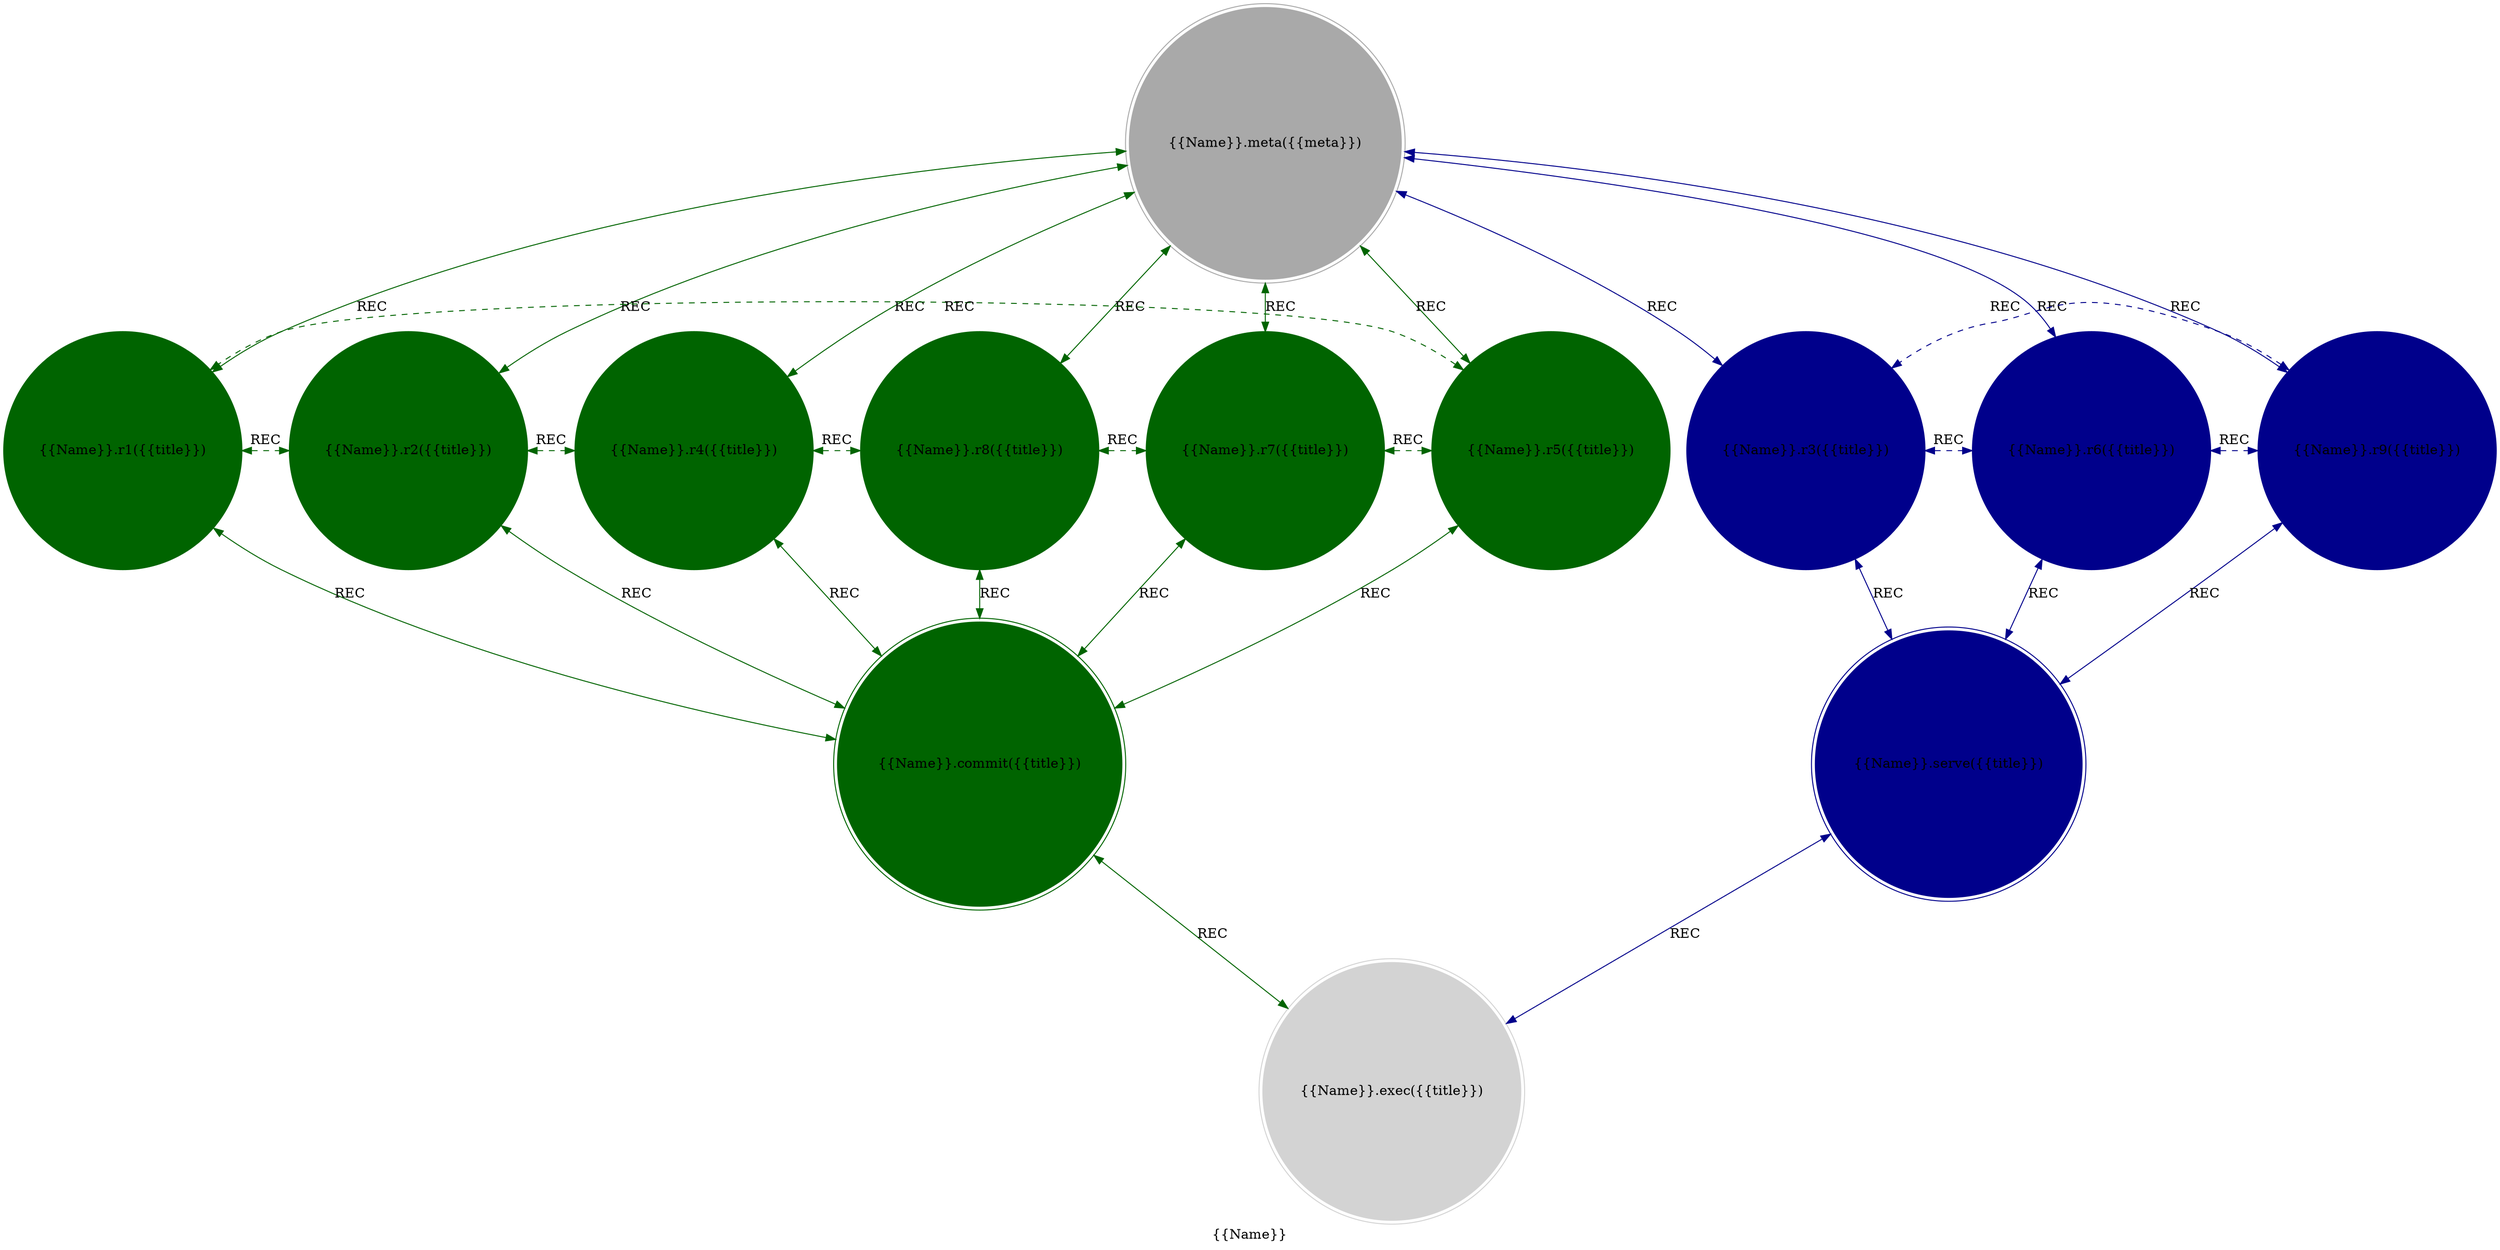 strict digraph Sparklet {
    style = filled;
    color = lightgray;
    node [shape = circle; style = filled; color = lightgreen;];
    edge [color = darkgray;];
    label = "{{Name}}";
    comment = "{{description}}";
    
    spark_0_t [label = "{{Name}}.meta({{meta}})";comment = "Abstract: {{description}}";shape = doublecircle;color = darkgray;];
    spark_1_t [label = "{{Name}}.r1({{title}})";comment = "Initiation: {{description}}";color = darkgreen;];
    spark_2_t [label = "{{Name}}.r2({{title}})";comment = "Response: {{description}}";color = darkgreen;];
    spark_4_t [label = "{{Name}}.r4({{title}})";comment = "Integration: {{description}}";color = darkgreen;];
    spark_8_t [label = "{{Name}}.r8({{title}})";comment = "Reflection: {{description}}";color = darkgreen;];
    spark_7_t [label = "{{Name}}.r7({{title}})";comment = "Consolidation: {{description}}";color = darkgreen;];
    spark_5_t [label = "{{Name}}.r5({{title}})";comment = "Propagation: {{description}}";color = darkgreen;];
    spark_3_t [label = "{{Name}}.r3({{title}})";comment = "Thesis: {{description}}";color = darkblue;];
    spark_6_t [label = "{{Name}}.r6({{title}})";comment = "Antithesis: {{description}}";color = darkblue;];
    spark_9_t [label = "{{Name}}.r9({{title}})";comment = "Synthesis: {{description}}";color = darkblue;];
    spark_d_t [label = "{{Name}}.commit({{title}})";comment = "What-How: {{description}}";shape = doublecircle;color = darkgreen;];
    spark_e_t [label = "{{Name}}.serve({{title}})";comment = "When-Where: {{description}}";shape = doublecircle;color = darkblue;];
    spark_f_t [label = "{{Name}}.exec({{title}})";comment = "Which-Closure: {{description}}";shape = doublecircle;color = lightgray;];
    
    spark_0_t -> spark_1_t [label = "REC"; comment = "{{description}}"; color = darkgreen; dir = both;];
    spark_0_t -> spark_2_t [label = "REC"; comment = "{{description}}"; color = darkgreen; dir = both;];
    spark_0_t -> spark_4_t [label = "REC"; comment = "{{description}}"; color = darkgreen; dir = both;];
    spark_0_t -> spark_8_t [label = "REC"; comment = "{{description}}"; color = darkgreen; dir = both;];
    spark_0_t -> spark_7_t [label = "REC"; comment = "{{description}}"; color = darkgreen; dir = both;];
    spark_0_t -> spark_5_t [label = "REC"; comment = "{{description}}"; color = darkgreen; dir = both;];
    
    spark_1_t -> spark_2_t [label = "REC"; comment = "{{description}}"; color = darkgreen; dir = both; style = dashed; constraint = false;];
    spark_2_t -> spark_4_t [label = "REC"; comment = "{{description}}"; color = darkgreen; dir = both; style = dashed; constraint = false;];
    spark_4_t -> spark_8_t [label = "REC"; comment = "{{description}}"; color = darkgreen; dir = both; style = dashed; constraint = false;];
    spark_8_t -> spark_7_t [label = "REC"; comment = "{{description}}"; color = darkgreen; dir = both; style = dashed; constraint = false;];
    spark_7_t -> spark_5_t [label = "REC"; comment = "{{description}}"; color = darkgreen; dir = both; style = dashed; constraint = false;];
    spark_5_t -> spark_1_t [label = "REC"; comment = "{{description}}"; color = darkgreen; dir = both; style = dashed; constraint = false;];
    
    spark_1_t -> spark_d_t [label = "REC"; comment = "{{description}}"; color = darkgreen; dir = both;];
    spark_2_t -> spark_d_t [label = "REC"; comment = "{{description}}"; color = darkgreen; dir = both;];
    spark_4_t -> spark_d_t [label = "REC"; comment = "{{description}}"; color = darkgreen; dir = both;];
    spark_8_t -> spark_d_t [label = "REC"; comment = "{{description}}"; color = darkgreen; dir = both;];
    spark_7_t -> spark_d_t [label = "REC"; comment = "{{description}}"; color = darkgreen; dir = both;];
    spark_5_t -> spark_d_t [label = "REC"; comment = "{{description}}"; color = darkgreen; dir = both;];
    
    spark_0_t -> spark_3_t [label = "REC"; comment = "{{description}}"; color = darkblue; dir = both;];
    spark_0_t -> spark_6_t [label = "REC"; comment = "{{description}}"; color = darkblue; dir = both;];
    spark_0_t -> spark_9_t [label = "REC"; comment = "{{description}}"; color = darkblue; dir = both;];
    
    spark_3_t -> spark_e_t [label = "REC"; comment = "{{description}}"; color = darkblue; dir = both;];
    spark_6_t -> spark_e_t [label = "REC"; comment = "{{description}}"; color = darkblue; dir = both;];
    spark_9_t -> spark_e_t [label = "REC"; comment = "{{description}}"; color = darkblue; dir = both;];
    
    spark_3_t -> spark_6_t [label = "REC"; comment = "{{description}}"; color = darkblue; dir = both; style = dashed; constraint = false;];
    spark_6_t -> spark_9_t [label = "REC"; comment = "{{description}}"; color = darkblue; dir = both; style = dashed; constraint = false;];
    spark_9_t -> spark_3_t [label = "REC"; comment = "{{description}}"; color = darkblue; dir = both; style = dashed; constraint = false;];
    
    spark_d_t -> spark_f_t [label = "REC"; comment = "{{description}}"; color = darkgreen; dir = both;];
    spark_e_t -> spark_f_t [label = "REC"; comment = "{{description}}"; color = darkblue; dir = both;];
}